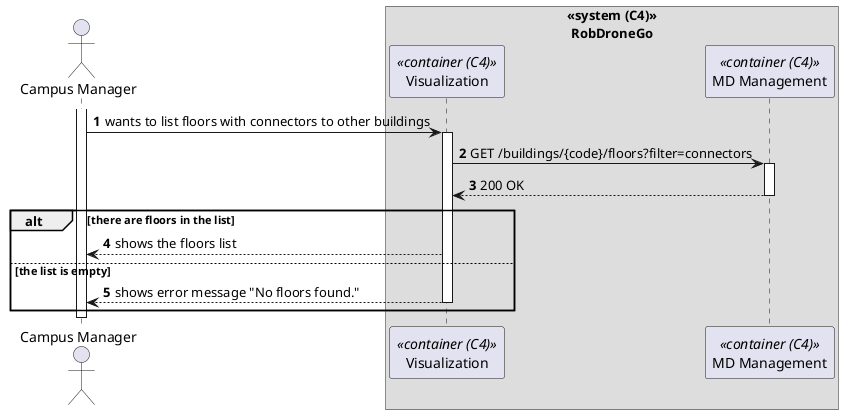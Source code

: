 @startuml process-view
autonumber
skinparam DefaultTextAlignment<<center>> center

actor CM as "Campus Manager"

box "«system (C4)»\nRobDroneGo" <<center>>
  participant UI as "Visualization" <<container (C4)>>
  participant MD as "MD Management" <<container (C4)>>
end box

activate CM

CM -> UI : wants to list floors with connectors to other buildings
activate UI

UI -> MD : GET /buildings/{code}/floors?filter=connectors
activate MD

  UI <-- MD : 200 OK
  deactivate MD

alt there are floors in the list
  CM <-- UI : shows the floors list
  ' deactivate UI

else the list is empty

  ' activate MD
  ' UI <-- MD : 200 OK
  ' deactivate MD
  ' activate UI

  CM <-- UI : shows error message "No floors found."
  deactivate UI
end

deactivate CM

@enduml
